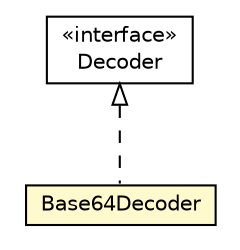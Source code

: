 #!/usr/local/bin/dot
#
# Class diagram 
# Generated by UMLGraph version 5.1 (http://www.umlgraph.org/)
#

digraph G {
	edge [fontname="Helvetica",fontsize=10,labelfontname="Helvetica",labelfontsize=10];
	node [fontname="Helvetica",fontsize=10,shape=plaintext];
	nodesep=0.25;
	ranksep=0.5;
	// com.gc.iotools.fmt.base.Decoder
	c1495 [label=<<table title="com.gc.iotools.fmt.base.Decoder" border="0" cellborder="1" cellspacing="0" cellpadding="2" port="p" href="../base/Decoder.html">
		<tr><td><table border="0" cellspacing="0" cellpadding="1">
<tr><td align="center" balign="center"> &#171;interface&#187; </td></tr>
<tr><td align="center" balign="center"> Decoder </td></tr>
		</table></td></tr>
		</table>>, fontname="Helvetica", fontcolor="black", fontsize=10.0];
	// com.gc.iotools.fmt.decoders.Base64Decoder
	c1502 [label=<<table title="com.gc.iotools.fmt.decoders.Base64Decoder" border="0" cellborder="1" cellspacing="0" cellpadding="2" port="p" bgcolor="lemonChiffon" href="./Base64Decoder.html">
		<tr><td><table border="0" cellspacing="0" cellpadding="1">
<tr><td align="center" balign="center"> Base64Decoder </td></tr>
		</table></td></tr>
		</table>>, fontname="Helvetica", fontcolor="black", fontsize=10.0];
	//com.gc.iotools.fmt.decoders.Base64Decoder implements com.gc.iotools.fmt.base.Decoder
	c1495:p -> c1502:p [dir=back,arrowtail=empty,style=dashed];
}

